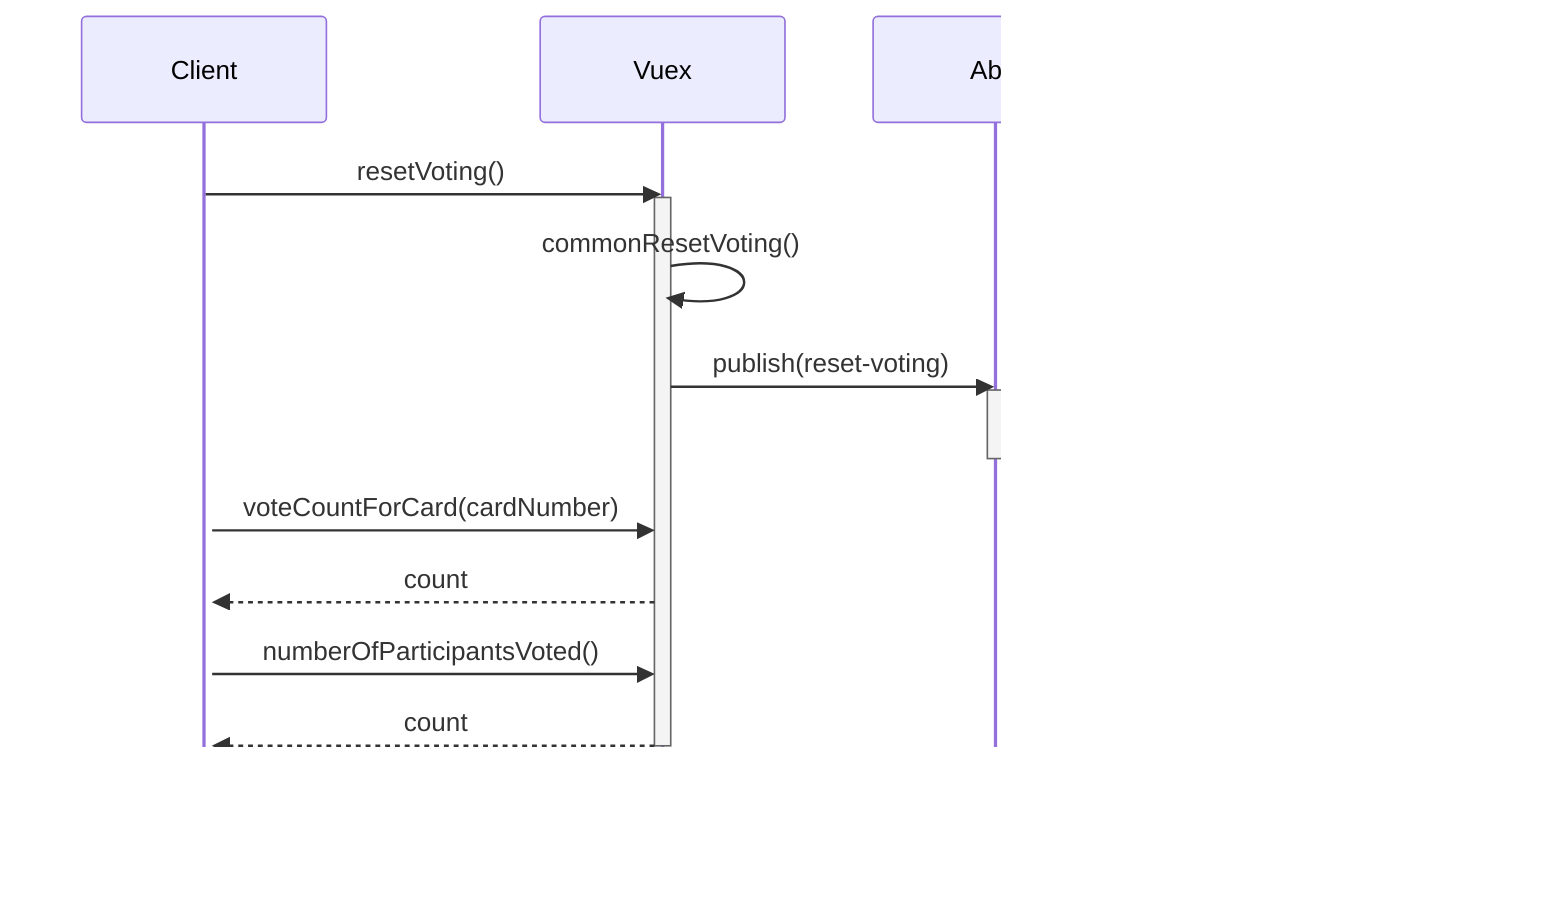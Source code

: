 sequenceDiagram
    Client->>Vuex: resetVoting()
    activate Client
    activate Vuex
    Vuex->>Vuex: commonResetVoting()
    Vuex->>Ably: publish(reset-voting)
    activate Ably
    Ably->>Other Clients: broadcast: reset-voting
    deactivate Ably
    Client->>Vuex: voteCountForCard(cardNumber)
    Vuex-->>Client: count
    Client->>Vuex: numberOfParticipantsVoted()
    Vuex-->>Client: count
    deactivate Vuex